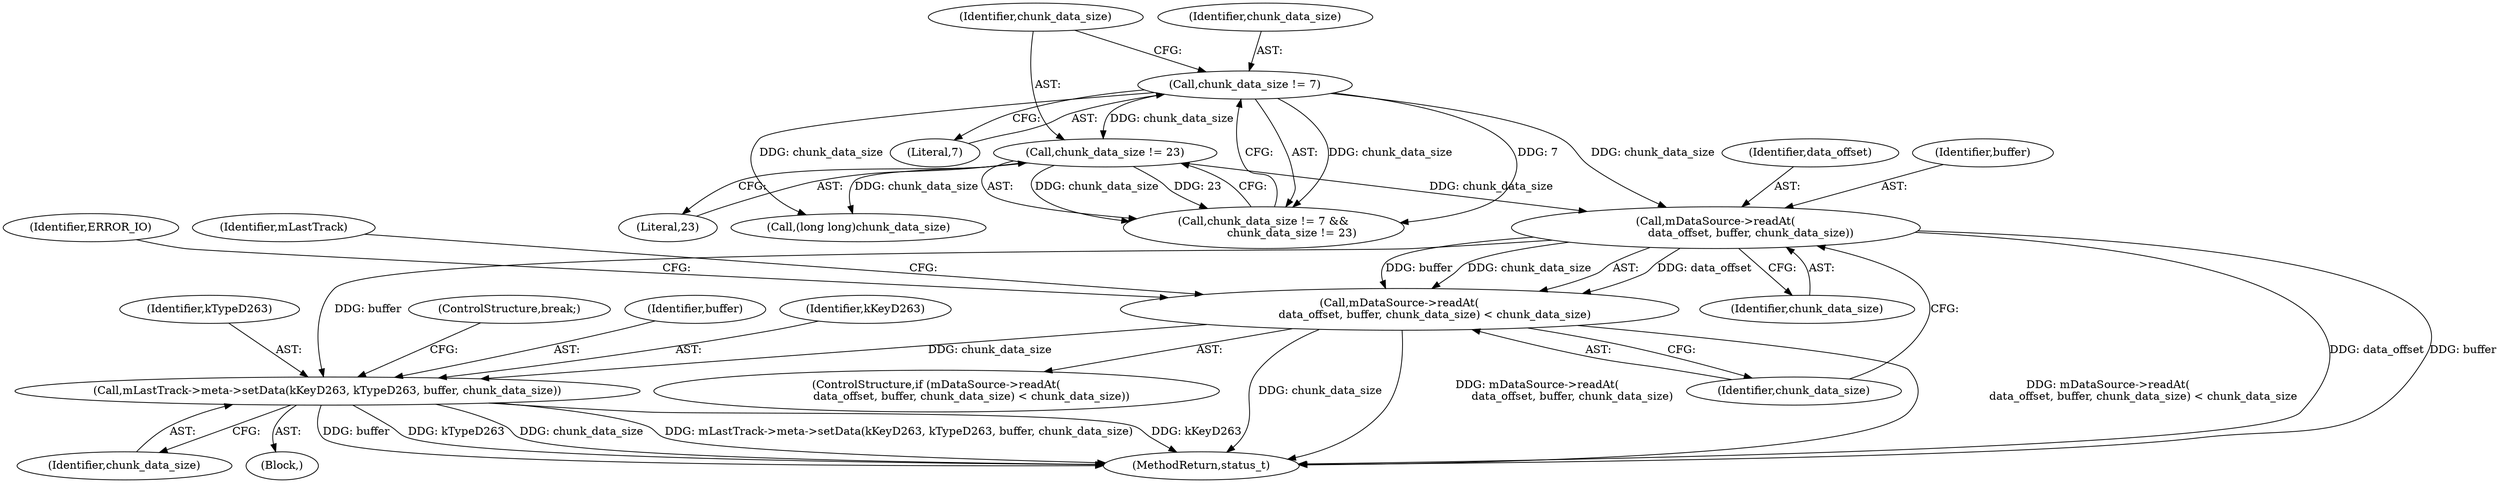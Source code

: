 digraph "0_Android_e7142a0703bc93f75e213e96ebc19000022afed9@API" {
"1002473" [label="(Call,mDataSource->readAt(\n                    data_offset, buffer, chunk_data_size))"];
"1002457" [label="(Call,chunk_data_size != 7)"];
"1002460" [label="(Call,chunk_data_size != 23)"];
"1002472" [label="(Call,mDataSource->readAt(\n                    data_offset, buffer, chunk_data_size) < chunk_data_size)"];
"1002487" [label="(Call,mLastTrack->meta->setData(kKeyD263, kTypeD263, buffer, chunk_data_size))"];
"1002476" [label="(Identifier,chunk_data_size)"];
"1002489" [label="(Identifier,kTypeD263)"];
"1002474" [label="(Identifier,data_offset)"];
"1002461" [label="(Identifier,chunk_data_size)"];
"1002449" [label="(Block,)"];
"1002459" [label="(Literal,7)"];
"1002458" [label="(Identifier,chunk_data_size)"];
"1002480" [label="(Identifier,ERROR_IO)"];
"1002472" [label="(Call,mDataSource->readAt(\n                    data_offset, buffer, chunk_data_size) < chunk_data_size)"];
"1002473" [label="(Call,mDataSource->readAt(\n                    data_offset, buffer, chunk_data_size))"];
"1002462" [label="(Literal,23)"];
"1002466" [label="(Call,(long long)chunk_data_size)"];
"1002471" [label="(ControlStructure,if (mDataSource->readAt(\n                    data_offset, buffer, chunk_data_size) < chunk_data_size))"];
"1002492" [label="(ControlStructure,break;)"];
"1002490" [label="(Identifier,buffer)"];
"1002475" [label="(Identifier,buffer)"];
"1002487" [label="(Call,mLastTrack->meta->setData(kKeyD263, kTypeD263, buffer, chunk_data_size))"];
"1002488" [label="(Identifier,kKeyD263)"];
"1002477" [label="(Identifier,chunk_data_size)"];
"1002460" [label="(Call,chunk_data_size != 23)"];
"1002456" [label="(Call,chunk_data_size != 7 &&\n                chunk_data_size != 23)"];
"1003275" [label="(MethodReturn,status_t)"];
"1002483" [label="(Identifier,mLastTrack)"];
"1002491" [label="(Identifier,chunk_data_size)"];
"1002457" [label="(Call,chunk_data_size != 7)"];
"1002473" -> "1002472"  [label="AST: "];
"1002473" -> "1002476"  [label="CFG: "];
"1002474" -> "1002473"  [label="AST: "];
"1002475" -> "1002473"  [label="AST: "];
"1002476" -> "1002473"  [label="AST: "];
"1002477" -> "1002473"  [label="CFG: "];
"1002473" -> "1003275"  [label="DDG: data_offset"];
"1002473" -> "1003275"  [label="DDG: buffer"];
"1002473" -> "1002472"  [label="DDG: data_offset"];
"1002473" -> "1002472"  [label="DDG: buffer"];
"1002473" -> "1002472"  [label="DDG: chunk_data_size"];
"1002457" -> "1002473"  [label="DDG: chunk_data_size"];
"1002460" -> "1002473"  [label="DDG: chunk_data_size"];
"1002473" -> "1002487"  [label="DDG: buffer"];
"1002457" -> "1002456"  [label="AST: "];
"1002457" -> "1002459"  [label="CFG: "];
"1002458" -> "1002457"  [label="AST: "];
"1002459" -> "1002457"  [label="AST: "];
"1002461" -> "1002457"  [label="CFG: "];
"1002456" -> "1002457"  [label="CFG: "];
"1002457" -> "1002456"  [label="DDG: chunk_data_size"];
"1002457" -> "1002456"  [label="DDG: 7"];
"1002457" -> "1002460"  [label="DDG: chunk_data_size"];
"1002457" -> "1002466"  [label="DDG: chunk_data_size"];
"1002460" -> "1002456"  [label="AST: "];
"1002460" -> "1002462"  [label="CFG: "];
"1002461" -> "1002460"  [label="AST: "];
"1002462" -> "1002460"  [label="AST: "];
"1002456" -> "1002460"  [label="CFG: "];
"1002460" -> "1002456"  [label="DDG: chunk_data_size"];
"1002460" -> "1002456"  [label="DDG: 23"];
"1002460" -> "1002466"  [label="DDG: chunk_data_size"];
"1002472" -> "1002471"  [label="AST: "];
"1002472" -> "1002477"  [label="CFG: "];
"1002477" -> "1002472"  [label="AST: "];
"1002480" -> "1002472"  [label="CFG: "];
"1002483" -> "1002472"  [label="CFG: "];
"1002472" -> "1003275"  [label="DDG: chunk_data_size"];
"1002472" -> "1003275"  [label="DDG: mDataSource->readAt(\n                    data_offset, buffer, chunk_data_size)"];
"1002472" -> "1003275"  [label="DDG: mDataSource->readAt(\n                    data_offset, buffer, chunk_data_size) < chunk_data_size"];
"1002472" -> "1002487"  [label="DDG: chunk_data_size"];
"1002487" -> "1002449"  [label="AST: "];
"1002487" -> "1002491"  [label="CFG: "];
"1002488" -> "1002487"  [label="AST: "];
"1002489" -> "1002487"  [label="AST: "];
"1002490" -> "1002487"  [label="AST: "];
"1002491" -> "1002487"  [label="AST: "];
"1002492" -> "1002487"  [label="CFG: "];
"1002487" -> "1003275"  [label="DDG: mLastTrack->meta->setData(kKeyD263, kTypeD263, buffer, chunk_data_size)"];
"1002487" -> "1003275"  [label="DDG: kKeyD263"];
"1002487" -> "1003275"  [label="DDG: buffer"];
"1002487" -> "1003275"  [label="DDG: kTypeD263"];
"1002487" -> "1003275"  [label="DDG: chunk_data_size"];
}
